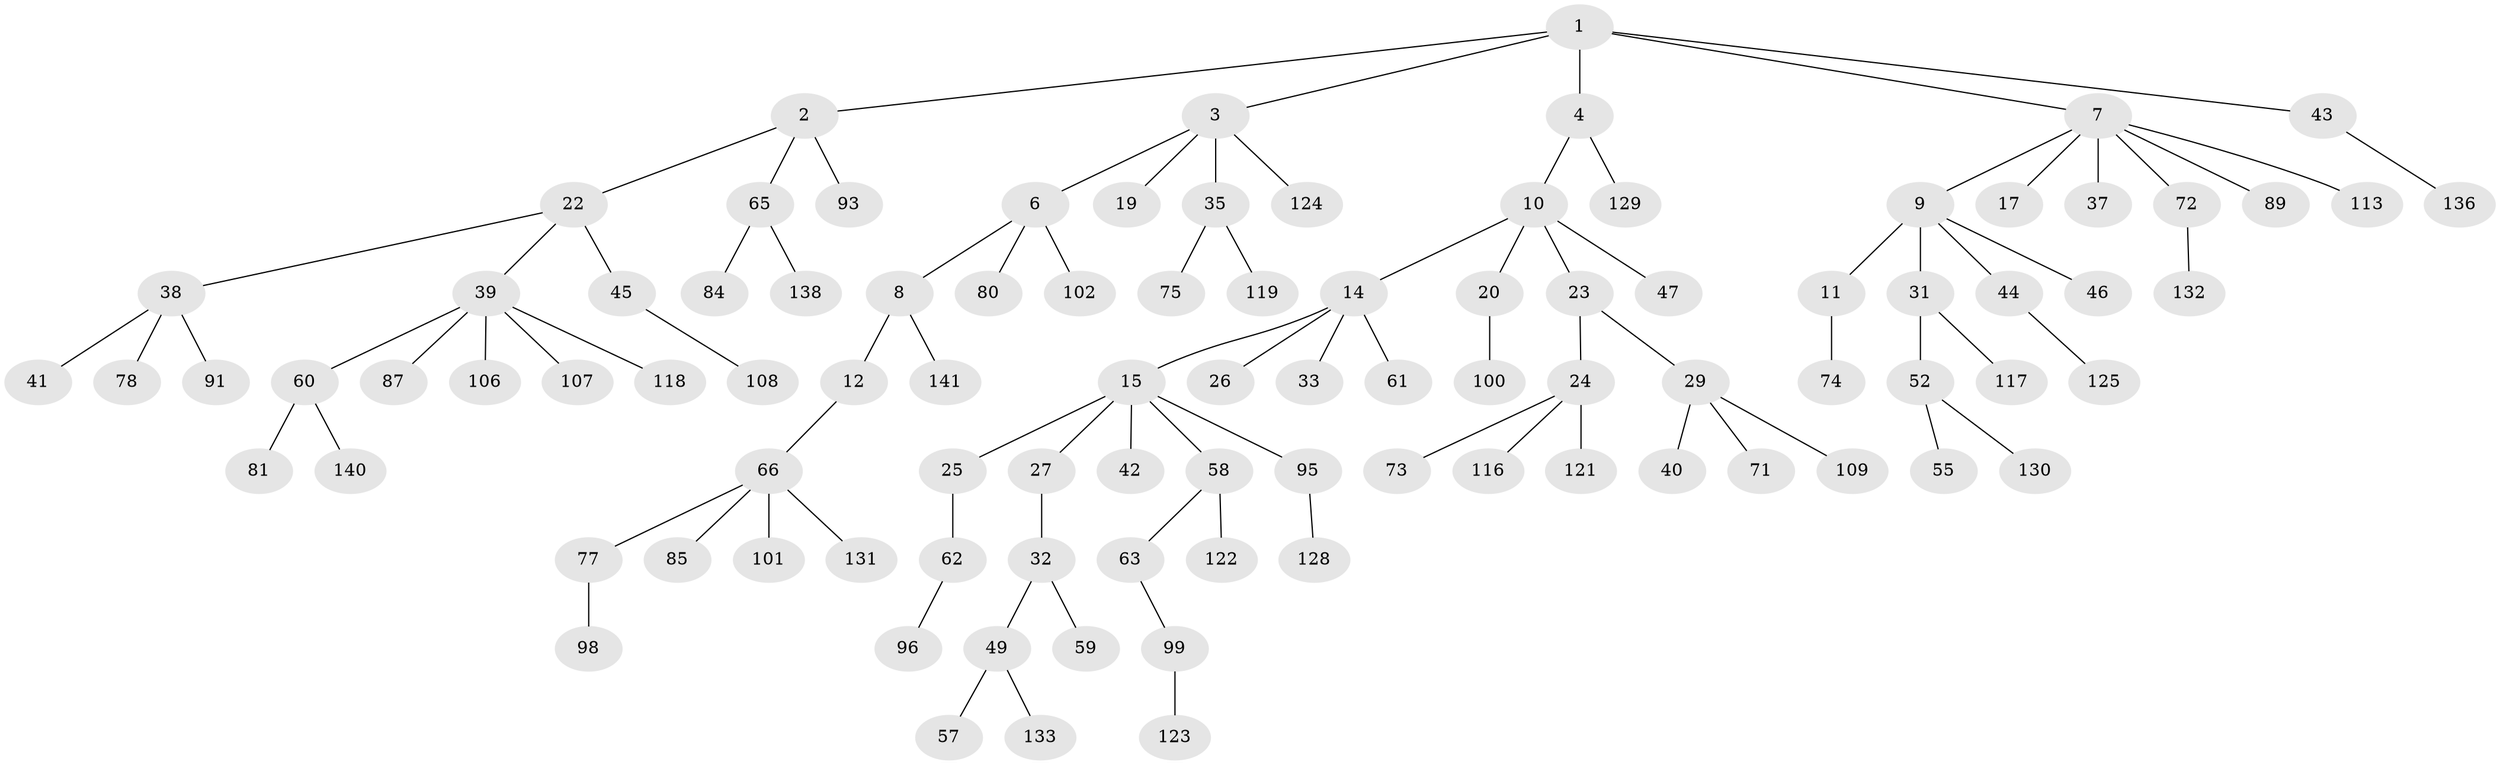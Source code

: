 // Generated by graph-tools (version 1.1) at 2025/24/03/03/25 07:24:07]
// undirected, 96 vertices, 95 edges
graph export_dot {
graph [start="1"]
  node [color=gray90,style=filled];
  1;
  2 [super="+28"];
  3 [super="+34"];
  4 [super="+5"];
  6 [super="+16"];
  7 [super="+21"];
  8 [super="+139"];
  9 [super="+127"];
  10 [super="+54"];
  11 [super="+51"];
  12 [super="+13"];
  14 [super="+94"];
  15 [super="+18"];
  17;
  19 [super="+79"];
  20;
  22 [super="+68"];
  23 [super="+90"];
  24 [super="+30"];
  25 [super="+134"];
  26;
  27 [super="+48"];
  29 [super="+83"];
  31 [super="+76"];
  32 [super="+36"];
  33 [super="+115"];
  35 [super="+69"];
  37;
  38 [super="+67"];
  39 [super="+50"];
  40;
  41;
  42 [super="+92"];
  43 [super="+126"];
  44;
  45 [super="+56"];
  46 [super="+64"];
  47;
  49 [super="+114"];
  52 [super="+53"];
  55 [super="+70"];
  57;
  58 [super="+104"];
  59;
  60;
  61 [super="+82"];
  62 [super="+86"];
  63 [super="+88"];
  65 [super="+135"];
  66 [super="+105"];
  71;
  72;
  73;
  74;
  75;
  77 [super="+111"];
  78 [super="+120"];
  80;
  81;
  84 [super="+97"];
  85;
  87 [super="+110"];
  89;
  91 [super="+142"];
  93;
  95 [super="+103"];
  96;
  98;
  99 [super="+112"];
  100;
  101;
  102;
  106;
  107;
  108;
  109;
  113;
  116;
  117;
  118;
  119;
  121;
  122;
  123;
  124;
  125;
  128 [super="+137"];
  129;
  130;
  131;
  132;
  133;
  136;
  138;
  140;
  141;
  1 -- 2;
  1 -- 3;
  1 -- 4;
  1 -- 7;
  1 -- 43;
  2 -- 22;
  2 -- 65;
  2 -- 93;
  3 -- 6;
  3 -- 19;
  3 -- 35;
  3 -- 124;
  4 -- 129;
  4 -- 10;
  6 -- 8;
  6 -- 80;
  6 -- 102;
  7 -- 9;
  7 -- 17;
  7 -- 113;
  7 -- 37;
  7 -- 72;
  7 -- 89;
  8 -- 12;
  8 -- 141;
  9 -- 11;
  9 -- 31;
  9 -- 44;
  9 -- 46;
  10 -- 14;
  10 -- 20;
  10 -- 23;
  10 -- 47;
  11 -- 74;
  12 -- 66;
  14 -- 15;
  14 -- 26;
  14 -- 33;
  14 -- 61;
  15 -- 25;
  15 -- 42;
  15 -- 58;
  15 -- 27;
  15 -- 95;
  20 -- 100;
  22 -- 38;
  22 -- 39;
  22 -- 45;
  23 -- 24;
  23 -- 29;
  24 -- 116;
  24 -- 73;
  24 -- 121;
  25 -- 62;
  27 -- 32;
  29 -- 40;
  29 -- 71;
  29 -- 109;
  31 -- 52;
  31 -- 117;
  32 -- 59;
  32 -- 49;
  35 -- 119;
  35 -- 75;
  38 -- 41;
  38 -- 78;
  38 -- 91;
  39 -- 60;
  39 -- 87;
  39 -- 107;
  39 -- 106;
  39 -- 118;
  43 -- 136;
  44 -- 125;
  45 -- 108;
  49 -- 57;
  49 -- 133;
  52 -- 55;
  52 -- 130;
  58 -- 63;
  58 -- 122;
  60 -- 81;
  60 -- 140;
  62 -- 96;
  63 -- 99;
  65 -- 84;
  65 -- 138;
  66 -- 77;
  66 -- 85;
  66 -- 101;
  66 -- 131;
  72 -- 132;
  77 -- 98;
  95 -- 128;
  99 -- 123;
}
